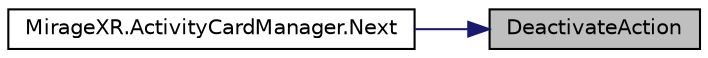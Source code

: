 digraph "DeactivateAction"
{
 // INTERACTIVE_SVG=YES
 // LATEX_PDF_SIZE
  edge [fontname="Helvetica",fontsize="10",labelfontname="Helvetica",labelfontsize="10"];
  node [fontname="Helvetica",fontsize="10",shape=record];
  rankdir="RL";
  Node1 [label="DeactivateAction",height=0.2,width=0.4,color="black", fillcolor="grey75", style="filled", fontcolor="black",tooltip="Deactivates a new action."];
  Node1 -> Node2 [dir="back",color="midnightblue",fontsize="10",style="solid",fontname="Helvetica"];
  Node2 [label="MirageXR.ActivityCardManager.Next",height=0.2,width=0.4,color="black", fillcolor="white", style="filled",URL="$class_mirage_x_r_1_1_activity_card_manager.html#a659a293dd51073a1b9560bb80f687705",tooltip="Activate next action."];
}
